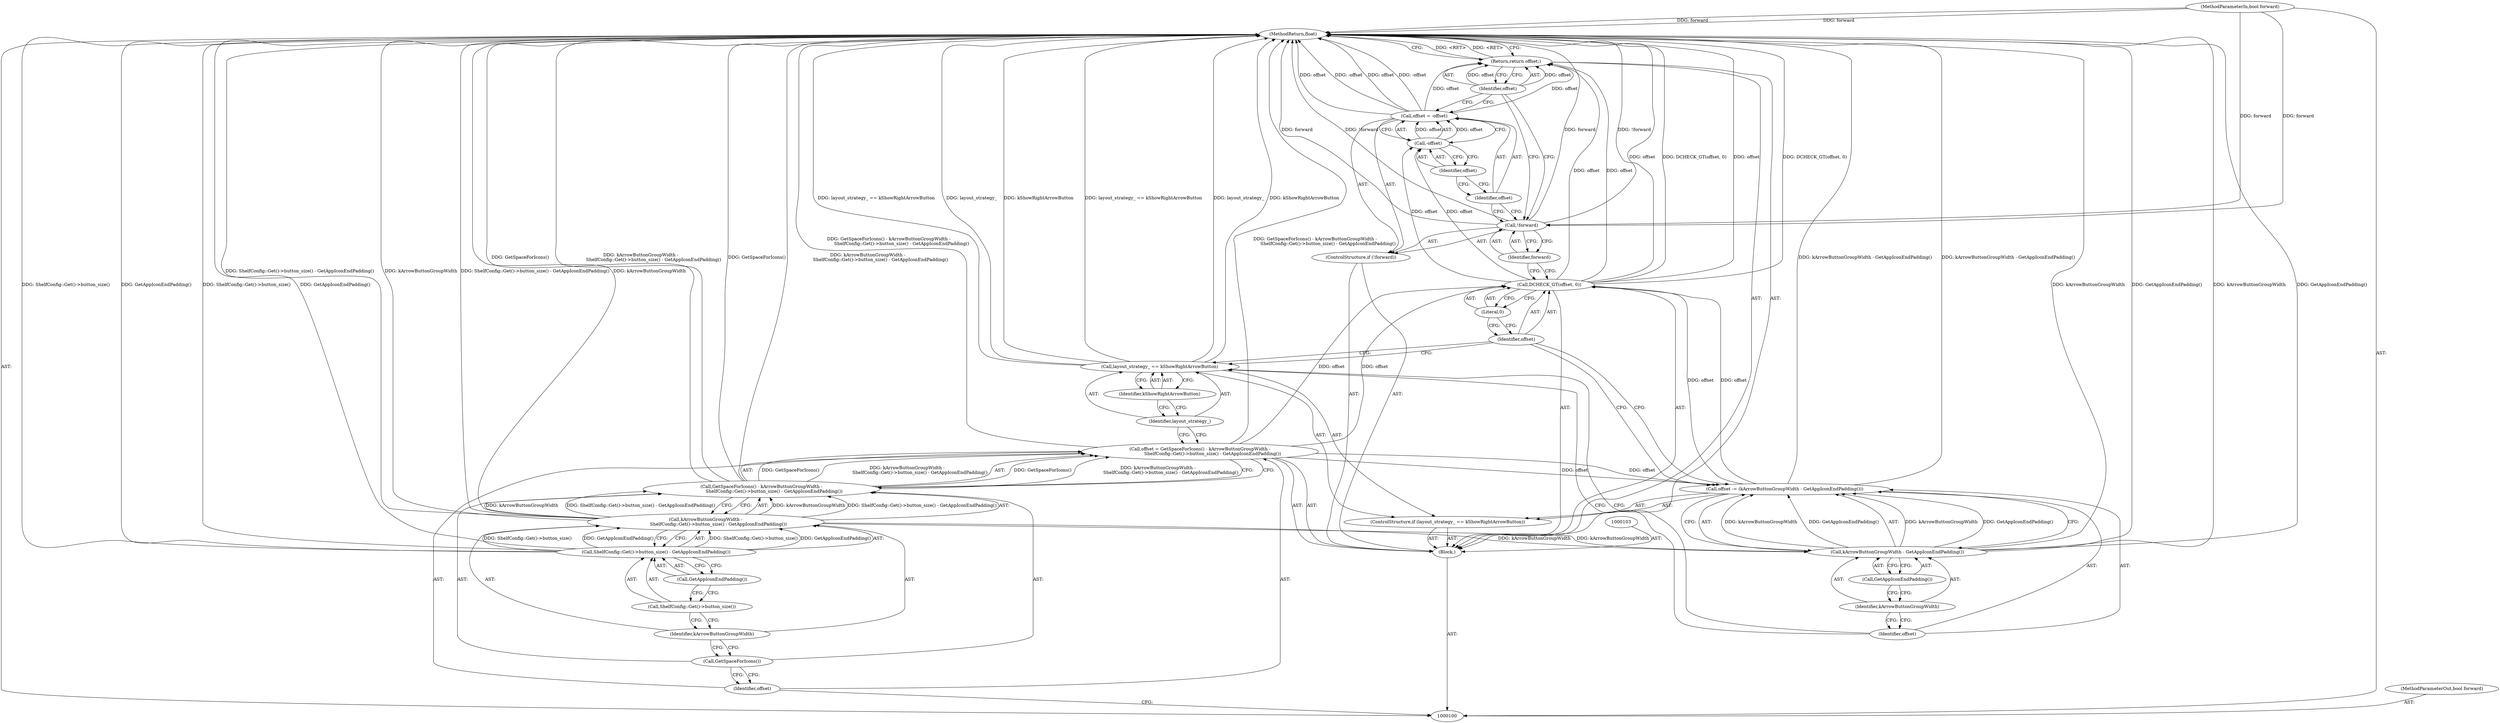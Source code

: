 digraph "0_Chrome_dfd28b1909358445e838fb0fdf3995c77a420aa8_1" {
"1000134" [label="(MethodReturn,float)"];
"1000101" [label="(MethodParameterIn,bool forward)"];
"1000183" [label="(MethodParameterOut,bool forward)"];
"1000102" [label="(Block,)"];
"1000132" [label="(Return,return offset;)"];
"1000133" [label="(Identifier,offset)"];
"1000106" [label="(Call,GetSpaceForIcons() - kArrowButtonGroupWidth -\n                  ShelfConfig::Get()->button_size() - GetAppIconEndPadding())"];
"1000107" [label="(Call,GetSpaceForIcons())"];
"1000108" [label="(Call,kArrowButtonGroupWidth -\n                  ShelfConfig::Get()->button_size() - GetAppIconEndPadding())"];
"1000109" [label="(Identifier,kArrowButtonGroupWidth)"];
"1000104" [label="(Call,offset = GetSpaceForIcons() - kArrowButtonGroupWidth -\n                  ShelfConfig::Get()->button_size() - GetAppIconEndPadding())"];
"1000105" [label="(Identifier,offset)"];
"1000110" [label="(Call,ShelfConfig::Get()->button_size() - GetAppIconEndPadding())"];
"1000111" [label="(Call,ShelfConfig::Get()->button_size())"];
"1000112" [label="(Call,GetAppIconEndPadding())"];
"1000116" [label="(Identifier,kShowRightArrowButton)"];
"1000113" [label="(ControlStructure,if (layout_strategy_ == kShowRightArrowButton))"];
"1000114" [label="(Call,layout_strategy_ == kShowRightArrowButton)"];
"1000115" [label="(Identifier,layout_strategy_)"];
"1000119" [label="(Call,kArrowButtonGroupWidth - GetAppIconEndPadding())"];
"1000120" [label="(Identifier,kArrowButtonGroupWidth)"];
"1000121" [label="(Call,GetAppIconEndPadding())"];
"1000117" [label="(Call,offset -= (kArrowButtonGroupWidth - GetAppIconEndPadding()))"];
"1000118" [label="(Identifier,offset)"];
"1000123" [label="(Identifier,offset)"];
"1000122" [label="(Call,DCHECK_GT(offset, 0))"];
"1000124" [label="(Literal,0)"];
"1000125" [label="(ControlStructure,if (!forward))"];
"1000126" [label="(Call,!forward)"];
"1000127" [label="(Identifier,forward)"];
"1000130" [label="(Call,-offset)"];
"1000131" [label="(Identifier,offset)"];
"1000128" [label="(Call,offset = -offset)"];
"1000129" [label="(Identifier,offset)"];
"1000134" -> "1000100"  [label="AST: "];
"1000134" -> "1000132"  [label="CFG: "];
"1000106" -> "1000134"  [label="DDG: kArrowButtonGroupWidth -\n                  ShelfConfig::Get()->button_size() - GetAppIconEndPadding()"];
"1000106" -> "1000134"  [label="DDG: GetSpaceForIcons()"];
"1000114" -> "1000134"  [label="DDG: layout_strategy_ == kShowRightArrowButton"];
"1000114" -> "1000134"  [label="DDG: layout_strategy_"];
"1000114" -> "1000134"  [label="DDG: kShowRightArrowButton"];
"1000122" -> "1000134"  [label="DDG: offset"];
"1000122" -> "1000134"  [label="DDG: DCHECK_GT(offset, 0)"];
"1000128" -> "1000134"  [label="DDG: offset"];
"1000128" -> "1000134"  [label="DDG: -offset"];
"1000126" -> "1000134"  [label="DDG: forward"];
"1000126" -> "1000134"  [label="DDG: !forward"];
"1000110" -> "1000134"  [label="DDG: GetAppIconEndPadding()"];
"1000110" -> "1000134"  [label="DDG: ShelfConfig::Get()->button_size()"];
"1000117" -> "1000134"  [label="DDG: kArrowButtonGroupWidth - GetAppIconEndPadding()"];
"1000119" -> "1000134"  [label="DDG: GetAppIconEndPadding()"];
"1000119" -> "1000134"  [label="DDG: kArrowButtonGroupWidth"];
"1000101" -> "1000134"  [label="DDG: forward"];
"1000108" -> "1000134"  [label="DDG: ShelfConfig::Get()->button_size() - GetAppIconEndPadding()"];
"1000108" -> "1000134"  [label="DDG: kArrowButtonGroupWidth"];
"1000104" -> "1000134"  [label="DDG: GetSpaceForIcons() - kArrowButtonGroupWidth -\n                  ShelfConfig::Get()->button_size() - GetAppIconEndPadding()"];
"1000132" -> "1000134"  [label="DDG: <RET>"];
"1000101" -> "1000100"  [label="AST: "];
"1000101" -> "1000134"  [label="DDG: forward"];
"1000101" -> "1000126"  [label="DDG: forward"];
"1000183" -> "1000100"  [label="AST: "];
"1000102" -> "1000100"  [label="AST: "];
"1000103" -> "1000102"  [label="AST: "];
"1000104" -> "1000102"  [label="AST: "];
"1000113" -> "1000102"  [label="AST: "];
"1000122" -> "1000102"  [label="AST: "];
"1000125" -> "1000102"  [label="AST: "];
"1000132" -> "1000102"  [label="AST: "];
"1000132" -> "1000102"  [label="AST: "];
"1000132" -> "1000133"  [label="CFG: "];
"1000133" -> "1000132"  [label="AST: "];
"1000134" -> "1000132"  [label="CFG: "];
"1000132" -> "1000134"  [label="DDG: <RET>"];
"1000133" -> "1000132"  [label="DDG: offset"];
"1000122" -> "1000132"  [label="DDG: offset"];
"1000128" -> "1000132"  [label="DDG: offset"];
"1000133" -> "1000132"  [label="AST: "];
"1000133" -> "1000128"  [label="CFG: "];
"1000133" -> "1000126"  [label="CFG: "];
"1000132" -> "1000133"  [label="CFG: "];
"1000133" -> "1000132"  [label="DDG: offset"];
"1000106" -> "1000104"  [label="AST: "];
"1000106" -> "1000108"  [label="CFG: "];
"1000107" -> "1000106"  [label="AST: "];
"1000108" -> "1000106"  [label="AST: "];
"1000104" -> "1000106"  [label="CFG: "];
"1000106" -> "1000134"  [label="DDG: kArrowButtonGroupWidth -\n                  ShelfConfig::Get()->button_size() - GetAppIconEndPadding()"];
"1000106" -> "1000134"  [label="DDG: GetSpaceForIcons()"];
"1000106" -> "1000104"  [label="DDG: GetSpaceForIcons()"];
"1000106" -> "1000104"  [label="DDG: kArrowButtonGroupWidth -\n                  ShelfConfig::Get()->button_size() - GetAppIconEndPadding()"];
"1000108" -> "1000106"  [label="DDG: kArrowButtonGroupWidth"];
"1000108" -> "1000106"  [label="DDG: ShelfConfig::Get()->button_size() - GetAppIconEndPadding()"];
"1000107" -> "1000106"  [label="AST: "];
"1000107" -> "1000105"  [label="CFG: "];
"1000109" -> "1000107"  [label="CFG: "];
"1000108" -> "1000106"  [label="AST: "];
"1000108" -> "1000110"  [label="CFG: "];
"1000109" -> "1000108"  [label="AST: "];
"1000110" -> "1000108"  [label="AST: "];
"1000106" -> "1000108"  [label="CFG: "];
"1000108" -> "1000134"  [label="DDG: ShelfConfig::Get()->button_size() - GetAppIconEndPadding()"];
"1000108" -> "1000134"  [label="DDG: kArrowButtonGroupWidth"];
"1000108" -> "1000106"  [label="DDG: kArrowButtonGroupWidth"];
"1000108" -> "1000106"  [label="DDG: ShelfConfig::Get()->button_size() - GetAppIconEndPadding()"];
"1000110" -> "1000108"  [label="DDG: ShelfConfig::Get()->button_size()"];
"1000110" -> "1000108"  [label="DDG: GetAppIconEndPadding()"];
"1000108" -> "1000119"  [label="DDG: kArrowButtonGroupWidth"];
"1000109" -> "1000108"  [label="AST: "];
"1000109" -> "1000107"  [label="CFG: "];
"1000111" -> "1000109"  [label="CFG: "];
"1000104" -> "1000102"  [label="AST: "];
"1000104" -> "1000106"  [label="CFG: "];
"1000105" -> "1000104"  [label="AST: "];
"1000106" -> "1000104"  [label="AST: "];
"1000115" -> "1000104"  [label="CFG: "];
"1000104" -> "1000134"  [label="DDG: GetSpaceForIcons() - kArrowButtonGroupWidth -\n                  ShelfConfig::Get()->button_size() - GetAppIconEndPadding()"];
"1000106" -> "1000104"  [label="DDG: GetSpaceForIcons()"];
"1000106" -> "1000104"  [label="DDG: kArrowButtonGroupWidth -\n                  ShelfConfig::Get()->button_size() - GetAppIconEndPadding()"];
"1000104" -> "1000117"  [label="DDG: offset"];
"1000104" -> "1000122"  [label="DDG: offset"];
"1000105" -> "1000104"  [label="AST: "];
"1000105" -> "1000100"  [label="CFG: "];
"1000107" -> "1000105"  [label="CFG: "];
"1000110" -> "1000108"  [label="AST: "];
"1000110" -> "1000112"  [label="CFG: "];
"1000111" -> "1000110"  [label="AST: "];
"1000112" -> "1000110"  [label="AST: "];
"1000108" -> "1000110"  [label="CFG: "];
"1000110" -> "1000134"  [label="DDG: GetAppIconEndPadding()"];
"1000110" -> "1000134"  [label="DDG: ShelfConfig::Get()->button_size()"];
"1000110" -> "1000108"  [label="DDG: ShelfConfig::Get()->button_size()"];
"1000110" -> "1000108"  [label="DDG: GetAppIconEndPadding()"];
"1000111" -> "1000110"  [label="AST: "];
"1000111" -> "1000109"  [label="CFG: "];
"1000112" -> "1000111"  [label="CFG: "];
"1000112" -> "1000110"  [label="AST: "];
"1000112" -> "1000111"  [label="CFG: "];
"1000110" -> "1000112"  [label="CFG: "];
"1000116" -> "1000114"  [label="AST: "];
"1000116" -> "1000115"  [label="CFG: "];
"1000114" -> "1000116"  [label="CFG: "];
"1000113" -> "1000102"  [label="AST: "];
"1000114" -> "1000113"  [label="AST: "];
"1000117" -> "1000113"  [label="AST: "];
"1000114" -> "1000113"  [label="AST: "];
"1000114" -> "1000116"  [label="CFG: "];
"1000115" -> "1000114"  [label="AST: "];
"1000116" -> "1000114"  [label="AST: "];
"1000118" -> "1000114"  [label="CFG: "];
"1000123" -> "1000114"  [label="CFG: "];
"1000114" -> "1000134"  [label="DDG: layout_strategy_ == kShowRightArrowButton"];
"1000114" -> "1000134"  [label="DDG: layout_strategy_"];
"1000114" -> "1000134"  [label="DDG: kShowRightArrowButton"];
"1000115" -> "1000114"  [label="AST: "];
"1000115" -> "1000104"  [label="CFG: "];
"1000116" -> "1000115"  [label="CFG: "];
"1000119" -> "1000117"  [label="AST: "];
"1000119" -> "1000121"  [label="CFG: "];
"1000120" -> "1000119"  [label="AST: "];
"1000121" -> "1000119"  [label="AST: "];
"1000117" -> "1000119"  [label="CFG: "];
"1000119" -> "1000134"  [label="DDG: GetAppIconEndPadding()"];
"1000119" -> "1000134"  [label="DDG: kArrowButtonGroupWidth"];
"1000119" -> "1000117"  [label="DDG: kArrowButtonGroupWidth"];
"1000119" -> "1000117"  [label="DDG: GetAppIconEndPadding()"];
"1000108" -> "1000119"  [label="DDG: kArrowButtonGroupWidth"];
"1000120" -> "1000119"  [label="AST: "];
"1000120" -> "1000118"  [label="CFG: "];
"1000121" -> "1000120"  [label="CFG: "];
"1000121" -> "1000119"  [label="AST: "];
"1000121" -> "1000120"  [label="CFG: "];
"1000119" -> "1000121"  [label="CFG: "];
"1000117" -> "1000113"  [label="AST: "];
"1000117" -> "1000119"  [label="CFG: "];
"1000118" -> "1000117"  [label="AST: "];
"1000119" -> "1000117"  [label="AST: "];
"1000123" -> "1000117"  [label="CFG: "];
"1000117" -> "1000134"  [label="DDG: kArrowButtonGroupWidth - GetAppIconEndPadding()"];
"1000119" -> "1000117"  [label="DDG: kArrowButtonGroupWidth"];
"1000119" -> "1000117"  [label="DDG: GetAppIconEndPadding()"];
"1000104" -> "1000117"  [label="DDG: offset"];
"1000117" -> "1000122"  [label="DDG: offset"];
"1000118" -> "1000117"  [label="AST: "];
"1000118" -> "1000114"  [label="CFG: "];
"1000120" -> "1000118"  [label="CFG: "];
"1000123" -> "1000122"  [label="AST: "];
"1000123" -> "1000117"  [label="CFG: "];
"1000123" -> "1000114"  [label="CFG: "];
"1000124" -> "1000123"  [label="CFG: "];
"1000122" -> "1000102"  [label="AST: "];
"1000122" -> "1000124"  [label="CFG: "];
"1000123" -> "1000122"  [label="AST: "];
"1000124" -> "1000122"  [label="AST: "];
"1000127" -> "1000122"  [label="CFG: "];
"1000122" -> "1000134"  [label="DDG: offset"];
"1000122" -> "1000134"  [label="DDG: DCHECK_GT(offset, 0)"];
"1000104" -> "1000122"  [label="DDG: offset"];
"1000117" -> "1000122"  [label="DDG: offset"];
"1000122" -> "1000130"  [label="DDG: offset"];
"1000122" -> "1000132"  [label="DDG: offset"];
"1000124" -> "1000122"  [label="AST: "];
"1000124" -> "1000123"  [label="CFG: "];
"1000122" -> "1000124"  [label="CFG: "];
"1000125" -> "1000102"  [label="AST: "];
"1000126" -> "1000125"  [label="AST: "];
"1000128" -> "1000125"  [label="AST: "];
"1000126" -> "1000125"  [label="AST: "];
"1000126" -> "1000127"  [label="CFG: "];
"1000127" -> "1000126"  [label="AST: "];
"1000129" -> "1000126"  [label="CFG: "];
"1000133" -> "1000126"  [label="CFG: "];
"1000126" -> "1000134"  [label="DDG: forward"];
"1000126" -> "1000134"  [label="DDG: !forward"];
"1000101" -> "1000126"  [label="DDG: forward"];
"1000127" -> "1000126"  [label="AST: "];
"1000127" -> "1000122"  [label="CFG: "];
"1000126" -> "1000127"  [label="CFG: "];
"1000130" -> "1000128"  [label="AST: "];
"1000130" -> "1000131"  [label="CFG: "];
"1000131" -> "1000130"  [label="AST: "];
"1000128" -> "1000130"  [label="CFG: "];
"1000130" -> "1000128"  [label="DDG: offset"];
"1000122" -> "1000130"  [label="DDG: offset"];
"1000131" -> "1000130"  [label="AST: "];
"1000131" -> "1000129"  [label="CFG: "];
"1000130" -> "1000131"  [label="CFG: "];
"1000128" -> "1000125"  [label="AST: "];
"1000128" -> "1000130"  [label="CFG: "];
"1000129" -> "1000128"  [label="AST: "];
"1000130" -> "1000128"  [label="AST: "];
"1000133" -> "1000128"  [label="CFG: "];
"1000128" -> "1000134"  [label="DDG: offset"];
"1000128" -> "1000134"  [label="DDG: -offset"];
"1000130" -> "1000128"  [label="DDG: offset"];
"1000128" -> "1000132"  [label="DDG: offset"];
"1000129" -> "1000128"  [label="AST: "];
"1000129" -> "1000126"  [label="CFG: "];
"1000131" -> "1000129"  [label="CFG: "];
}
